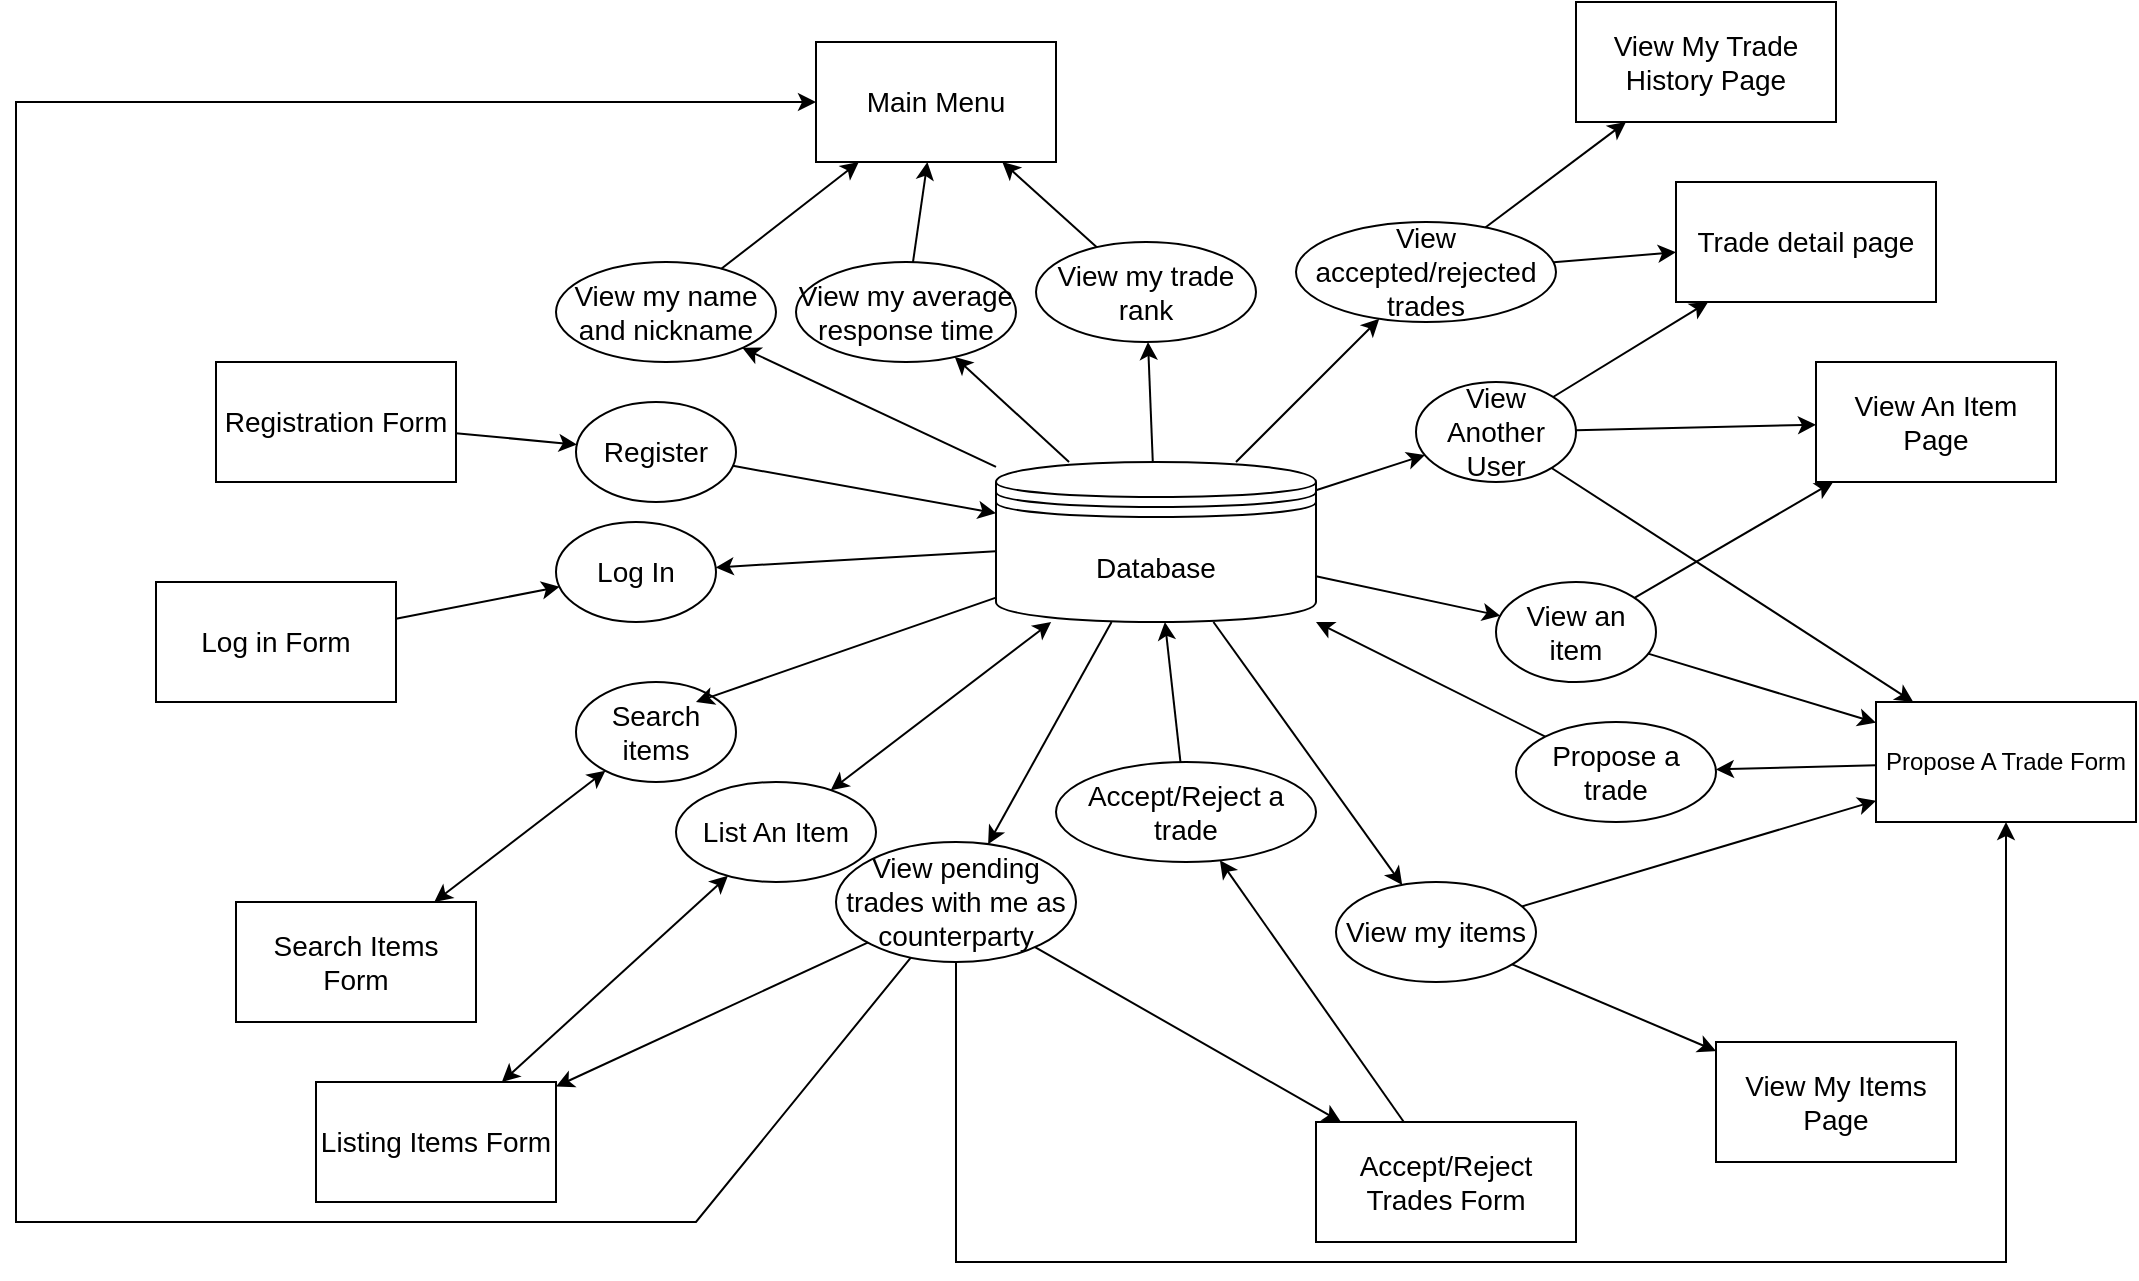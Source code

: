 <mxfile version="19.0.0" type="github">
  <diagram id="C5RBs43oDa-KdzZeNtuy" name="Page-1">
    <mxGraphModel dx="1885" dy="715" grid="1" gridSize="10" guides="0" tooltips="1" connect="1" arrows="1" fold="1" page="1" pageScale="1" pageWidth="827" pageHeight="1169" math="0" shadow="0">
      <root>
        <mxCell id="WIyWlLk6GJQsqaUBKTNV-0" />
        <mxCell id="WIyWlLk6GJQsqaUBKTNV-1" parent="WIyWlLk6GJQsqaUBKTNV-0" />
        <mxCell id="o74IPU1HKzuYtafmRivG-0" value="Database" style="shape=datastore;whiteSpace=wrap;html=1;fontSize=14;" parent="WIyWlLk6GJQsqaUBKTNV-1" vertex="1">
          <mxGeometry x="210" y="240" width="160" height="80" as="geometry" />
        </mxCell>
        <mxCell id="o74IPU1HKzuYtafmRivG-1" value="Log in Form" style="rounded=0;whiteSpace=wrap;html=1;fontSize=14;" parent="WIyWlLk6GJQsqaUBKTNV-1" vertex="1">
          <mxGeometry x="-210" y="300" width="120" height="60" as="geometry" />
        </mxCell>
        <mxCell id="o74IPU1HKzuYtafmRivG-2" value="Registration Form" style="rounded=0;whiteSpace=wrap;html=1;fontSize=14;" parent="WIyWlLk6GJQsqaUBKTNV-1" vertex="1">
          <mxGeometry x="-180" y="190" width="120" height="60" as="geometry" />
        </mxCell>
        <mxCell id="o74IPU1HKzuYtafmRivG-4" value="Main Menu" style="rounded=0;whiteSpace=wrap;html=1;fontSize=14;" parent="WIyWlLk6GJQsqaUBKTNV-1" vertex="1">
          <mxGeometry x="120" y="30" width="120" height="60" as="geometry" />
        </mxCell>
        <mxCell id="o74IPU1HKzuYtafmRivG-5" value="Listing Items Form" style="rounded=0;whiteSpace=wrap;html=1;fontSize=14;" parent="WIyWlLk6GJQsqaUBKTNV-1" vertex="1">
          <mxGeometry x="-130" y="550" width="120" height="60" as="geometry" />
        </mxCell>
        <mxCell id="o74IPU1HKzuYtafmRivG-6" value="View My Items Page" style="rounded=0;whiteSpace=wrap;html=1;fontSize=14;" parent="WIyWlLk6GJQsqaUBKTNV-1" vertex="1">
          <mxGeometry x="570" y="530" width="120" height="60" as="geometry" />
        </mxCell>
        <mxCell id="o74IPU1HKzuYtafmRivG-7" value="Search Items Form" style="rounded=0;whiteSpace=wrap;html=1;fontSize=14;" parent="WIyWlLk6GJQsqaUBKTNV-1" vertex="1">
          <mxGeometry x="-170" y="460" width="120" height="60" as="geometry" />
        </mxCell>
        <mxCell id="o74IPU1HKzuYtafmRivG-8" value="View An Item Page" style="rounded=0;whiteSpace=wrap;html=1;fontSize=14;" parent="WIyWlLk6GJQsqaUBKTNV-1" vertex="1">
          <mxGeometry x="620" y="190" width="120" height="60" as="geometry" />
        </mxCell>
        <mxCell id="o74IPU1HKzuYtafmRivG-9" value="Propose A Trade Form" style="rounded=0;whiteSpace=wrap;html=1;" parent="WIyWlLk6GJQsqaUBKTNV-1" vertex="1">
          <mxGeometry x="650" y="360" width="130" height="60" as="geometry" />
        </mxCell>
        <mxCell id="o74IPU1HKzuYtafmRivG-10" value="Accept/Reject Trades Form" style="rounded=0;whiteSpace=wrap;html=1;fontSize=14;" parent="WIyWlLk6GJQsqaUBKTNV-1" vertex="1">
          <mxGeometry x="370" y="570" width="130" height="60" as="geometry" />
        </mxCell>
        <mxCell id="o74IPU1HKzuYtafmRivG-11" value="View My Trade History Page" style="rounded=0;whiteSpace=wrap;html=1;fontSize=14;" parent="WIyWlLk6GJQsqaUBKTNV-1" vertex="1">
          <mxGeometry x="500" y="10" width="130" height="60" as="geometry" />
        </mxCell>
        <mxCell id="o74IPU1HKzuYtafmRivG-12" value="List An Item" style="ellipse;whiteSpace=wrap;html=1;fontSize=14;" parent="WIyWlLk6GJQsqaUBKTNV-1" vertex="1">
          <mxGeometry x="50" y="400" width="100" height="50" as="geometry" />
        </mxCell>
        <mxCell id="o74IPU1HKzuYtafmRivG-13" value="Log In" style="ellipse;whiteSpace=wrap;html=1;fontSize=14;" parent="WIyWlLk6GJQsqaUBKTNV-1" vertex="1">
          <mxGeometry x="-10" y="270" width="80" height="50" as="geometry" />
        </mxCell>
        <mxCell id="o74IPU1HKzuYtafmRivG-14" value="Register" style="ellipse;whiteSpace=wrap;html=1;fontSize=14;" parent="WIyWlLk6GJQsqaUBKTNV-1" vertex="1">
          <mxGeometry y="210" width="80" height="50" as="geometry" />
        </mxCell>
        <mxCell id="o74IPU1HKzuYtafmRivG-15" value="View my average response time" style="ellipse;whiteSpace=wrap;html=1;fontSize=14;" parent="WIyWlLk6GJQsqaUBKTNV-1" vertex="1">
          <mxGeometry x="110" y="140" width="110" height="50" as="geometry" />
        </mxCell>
        <mxCell id="o74IPU1HKzuYtafmRivG-17" value="View my trade rank" style="ellipse;whiteSpace=wrap;html=1;fontSize=14;" parent="WIyWlLk6GJQsqaUBKTNV-1" vertex="1">
          <mxGeometry x="230" y="130" width="110" height="50" as="geometry" />
        </mxCell>
        <mxCell id="o74IPU1HKzuYtafmRivG-18" value="" style="endArrow=classic;html=1;rounded=0;fontSize=14;" parent="WIyWlLk6GJQsqaUBKTNV-1" source="o74IPU1HKzuYtafmRivG-1" target="o74IPU1HKzuYtafmRivG-13" edge="1">
          <mxGeometry width="50" height="50" relative="1" as="geometry">
            <mxPoint x="290" y="420" as="sourcePoint" />
            <mxPoint x="340" y="370" as="targetPoint" />
          </mxGeometry>
        </mxCell>
        <mxCell id="o74IPU1HKzuYtafmRivG-19" value="" style="endArrow=classic;html=1;rounded=0;fontSize=14;" parent="WIyWlLk6GJQsqaUBKTNV-1" source="o74IPU1HKzuYtafmRivG-0" target="o74IPU1HKzuYtafmRivG-13" edge="1">
          <mxGeometry width="50" height="50" relative="1" as="geometry">
            <mxPoint x="-143.04" y="113" as="sourcePoint" />
            <mxPoint x="4" y="295" as="targetPoint" />
          </mxGeometry>
        </mxCell>
        <mxCell id="o74IPU1HKzuYtafmRivG-20" value="" style="endArrow=classic;html=1;rounded=0;fontSize=14;" parent="WIyWlLk6GJQsqaUBKTNV-1" source="o74IPU1HKzuYtafmRivG-14" target="o74IPU1HKzuYtafmRivG-0" edge="1">
          <mxGeometry width="50" height="50" relative="1" as="geometry">
            <mxPoint x="110.004" y="233.414" as="sourcePoint" />
            <mxPoint x="280.46" y="216.592" as="targetPoint" />
          </mxGeometry>
        </mxCell>
        <mxCell id="o74IPU1HKzuYtafmRivG-21" value="" style="endArrow=classic;html=1;rounded=0;fontSize=14;" parent="WIyWlLk6GJQsqaUBKTNV-1" source="o74IPU1HKzuYtafmRivG-2" target="o74IPU1HKzuYtafmRivG-14" edge="1">
          <mxGeometry width="50" height="50" relative="1" as="geometry">
            <mxPoint x="120.004" y="243.414" as="sourcePoint" />
            <mxPoint x="250" y="280" as="targetPoint" />
          </mxGeometry>
        </mxCell>
        <mxCell id="o74IPU1HKzuYtafmRivG-23" value="" style="endArrow=classic;html=1;rounded=0;fontSize=14;" parent="WIyWlLk6GJQsqaUBKTNV-1" source="o74IPU1HKzuYtafmRivG-0" target="o74IPU1HKzuYtafmRivG-15" edge="1">
          <mxGeometry width="50" height="50" relative="1" as="geometry">
            <mxPoint x="290" y="420" as="sourcePoint" />
            <mxPoint x="340" y="370" as="targetPoint" />
          </mxGeometry>
        </mxCell>
        <mxCell id="o74IPU1HKzuYtafmRivG-25" value="" style="endArrow=classic;html=1;rounded=0;fontSize=14;" parent="WIyWlLk6GJQsqaUBKTNV-1" source="o74IPU1HKzuYtafmRivG-0" target="o74IPU1HKzuYtafmRivG-17" edge="1">
          <mxGeometry width="50" height="50" relative="1" as="geometry">
            <mxPoint x="263.5" y="257" as="sourcePoint" />
            <mxPoint x="270" y="210" as="targetPoint" />
          </mxGeometry>
        </mxCell>
        <mxCell id="o74IPU1HKzuYtafmRivG-26" value="" style="endArrow=classic;html=1;rounded=0;fontSize=14;" parent="WIyWlLk6GJQsqaUBKTNV-1" source="o74IPU1HKzuYtafmRivG-17" target="o74IPU1HKzuYtafmRivG-4" edge="1">
          <mxGeometry width="50" height="50" relative="1" as="geometry">
            <mxPoint x="314.98" y="250.98" as="sourcePoint" />
            <mxPoint x="397.96" y="181" as="targetPoint" />
          </mxGeometry>
        </mxCell>
        <mxCell id="o74IPU1HKzuYtafmRivG-27" value="" style="endArrow=classic;html=1;rounded=0;fontSize=14;" parent="WIyWlLk6GJQsqaUBKTNV-1" source="x8BwHaMVfNew8SeLpkJA-2" target="o74IPU1HKzuYtafmRivG-4" edge="1">
          <mxGeometry width="50" height="50" relative="1" as="geometry">
            <mxPoint x="-310" y="60" as="sourcePoint" />
            <mxPoint x="260" y="100" as="targetPoint" />
            <Array as="points">
              <mxPoint x="60" y="620" />
              <mxPoint x="-280" y="620" />
              <mxPoint x="-280" y="60" />
            </Array>
          </mxGeometry>
        </mxCell>
        <mxCell id="o74IPU1HKzuYtafmRivG-28" value="" style="endArrow=classic;html=1;rounded=0;fontSize=14;" parent="WIyWlLk6GJQsqaUBKTNV-1" source="o74IPU1HKzuYtafmRivG-15" target="o74IPU1HKzuYtafmRivG-4" edge="1">
          <mxGeometry width="50" height="50" relative="1" as="geometry">
            <mxPoint x="263.04" y="147" as="sourcePoint" />
            <mxPoint x="259.96" y="111.02" as="targetPoint" />
          </mxGeometry>
        </mxCell>
        <mxCell id="o74IPU1HKzuYtafmRivG-31" value="View my items" style="ellipse;whiteSpace=wrap;html=1;fontSize=14;" parent="WIyWlLk6GJQsqaUBKTNV-1" vertex="1">
          <mxGeometry x="380" y="450" width="100" height="50" as="geometry" />
        </mxCell>
        <mxCell id="o74IPU1HKzuYtafmRivG-32" value="" style="endArrow=classic;html=1;rounded=0;fontSize=14;" parent="WIyWlLk6GJQsqaUBKTNV-1" source="o74IPU1HKzuYtafmRivG-0" target="o74IPU1HKzuYtafmRivG-31" edge="1">
          <mxGeometry width="50" height="50" relative="1" as="geometry">
            <mxPoint x="455.117" y="206.684" as="sourcePoint" />
            <mxPoint x="339.01" y="307.96" as="targetPoint" />
          </mxGeometry>
        </mxCell>
        <mxCell id="o74IPU1HKzuYtafmRivG-33" value="" style="endArrow=classic;html=1;rounded=0;fontSize=14;" parent="WIyWlLk6GJQsqaUBKTNV-1" source="o74IPU1HKzuYtafmRivG-31" target="o74IPU1HKzuYtafmRivG-6" edge="1">
          <mxGeometry width="50" height="50" relative="1" as="geometry">
            <mxPoint x="340" y="320" as="sourcePoint" />
            <mxPoint x="620" y="205" as="targetPoint" />
          </mxGeometry>
        </mxCell>
        <mxCell id="o74IPU1HKzuYtafmRivG-35" value="Search items" style="ellipse;whiteSpace=wrap;html=1;fontSize=14;" parent="WIyWlLk6GJQsqaUBKTNV-1" vertex="1">
          <mxGeometry y="350" width="80" height="50" as="geometry" />
        </mxCell>
        <mxCell id="o74IPU1HKzuYtafmRivG-37" value="" style="endArrow=classic;startArrow=classic;html=1;rounded=0;fontSize=14;" parent="WIyWlLk6GJQsqaUBKTNV-1" source="o74IPU1HKzuYtafmRivG-7" target="o74IPU1HKzuYtafmRivG-35" edge="1">
          <mxGeometry width="50" height="50" relative="1" as="geometry">
            <mxPoint x="270" y="420" as="sourcePoint" />
            <mxPoint x="320" y="370" as="targetPoint" />
          </mxGeometry>
        </mxCell>
        <mxCell id="o74IPU1HKzuYtafmRivG-38" value="" style="endArrow=classic;html=1;rounded=0;fontSize=14;" parent="WIyWlLk6GJQsqaUBKTNV-1" source="o74IPU1HKzuYtafmRivG-0" edge="1">
          <mxGeometry width="50" height="50" relative="1" as="geometry">
            <mxPoint x="270" y="420" as="sourcePoint" />
            <mxPoint x="60" y="360" as="targetPoint" />
          </mxGeometry>
        </mxCell>
        <mxCell id="o74IPU1HKzuYtafmRivG-41" value="View an item" style="ellipse;whiteSpace=wrap;html=1;fontSize=14;" parent="WIyWlLk6GJQsqaUBKTNV-1" vertex="1">
          <mxGeometry x="460" y="300" width="80" height="50" as="geometry" />
        </mxCell>
        <mxCell id="o74IPU1HKzuYtafmRivG-42" value="" style="endArrow=classic;html=1;rounded=0;fontSize=14;" parent="WIyWlLk6GJQsqaUBKTNV-1" source="o74IPU1HKzuYtafmRivG-0" target="o74IPU1HKzuYtafmRivG-41" edge="1">
          <mxGeometry width="50" height="50" relative="1" as="geometry">
            <mxPoint x="240" y="306" as="sourcePoint" />
            <mxPoint x="280" y="390" as="targetPoint" />
          </mxGeometry>
        </mxCell>
        <mxCell id="o74IPU1HKzuYtafmRivG-43" value="" style="endArrow=classic;html=1;rounded=0;fontSize=14;" parent="WIyWlLk6GJQsqaUBKTNV-1" source="o74IPU1HKzuYtafmRivG-41" target="o74IPU1HKzuYtafmRivG-8" edge="1">
          <mxGeometry width="50" height="50" relative="1" as="geometry">
            <mxPoint x="180" y="390" as="sourcePoint" />
            <mxPoint x="200" y="360" as="targetPoint" />
          </mxGeometry>
        </mxCell>
        <mxCell id="o74IPU1HKzuYtafmRivG-45" value="Propose a trade" style="ellipse;whiteSpace=wrap;html=1;fontSize=14;" parent="WIyWlLk6GJQsqaUBKTNV-1" vertex="1">
          <mxGeometry x="470" y="370" width="100" height="50" as="geometry" />
        </mxCell>
        <mxCell id="o74IPU1HKzuYtafmRivG-48" value="Accept/Reject a trade" style="ellipse;whiteSpace=wrap;html=1;fontSize=14;" parent="WIyWlLk6GJQsqaUBKTNV-1" vertex="1">
          <mxGeometry x="240" y="390" width="130" height="50" as="geometry" />
        </mxCell>
        <mxCell id="o74IPU1HKzuYtafmRivG-51" value="View accepted/rejected trades" style="ellipse;whiteSpace=wrap;html=1;fontSize=14;" parent="WIyWlLk6GJQsqaUBKTNV-1" vertex="1">
          <mxGeometry x="360" y="120" width="130" height="50" as="geometry" />
        </mxCell>
        <mxCell id="o74IPU1HKzuYtafmRivG-56" value="Trade detail page" style="rounded=0;whiteSpace=wrap;html=1;fontSize=14;" parent="WIyWlLk6GJQsqaUBKTNV-1" vertex="1">
          <mxGeometry x="550" y="100" width="130" height="60" as="geometry" />
        </mxCell>
        <mxCell id="o74IPU1HKzuYtafmRivG-57" value="" style="endArrow=classic;html=1;rounded=0;fontSize=14;" parent="WIyWlLk6GJQsqaUBKTNV-1" source="o74IPU1HKzuYtafmRivG-0" target="o74IPU1HKzuYtafmRivG-51" edge="1">
          <mxGeometry width="50" height="50" relative="1" as="geometry">
            <mxPoint x="250" y="420" as="sourcePoint" />
            <mxPoint x="470" y="310" as="targetPoint" />
          </mxGeometry>
        </mxCell>
        <mxCell id="o74IPU1HKzuYtafmRivG-62" value="" style="endArrow=classic;html=1;rounded=0;fontSize=14;" parent="WIyWlLk6GJQsqaUBKTNV-1" source="o74IPU1HKzuYtafmRivG-51" target="o74IPU1HKzuYtafmRivG-11" edge="1">
          <mxGeometry width="50" height="50" relative="1" as="geometry">
            <mxPoint x="400" y="306" as="sourcePoint" />
            <mxPoint x="491.04" y="318.5" as="targetPoint" />
          </mxGeometry>
        </mxCell>
        <mxCell id="o74IPU1HKzuYtafmRivG-63" value="" style="endArrow=classic;html=1;rounded=0;fontSize=14;" parent="WIyWlLk6GJQsqaUBKTNV-1" source="o74IPU1HKzuYtafmRivG-51" target="o74IPU1HKzuYtafmRivG-56" edge="1">
          <mxGeometry width="50" height="50" relative="1" as="geometry">
            <mxPoint x="620" y="325" as="sourcePoint" />
            <mxPoint x="680" y="325" as="targetPoint" />
          </mxGeometry>
        </mxCell>
        <mxCell id="o74IPU1HKzuYtafmRivG-64" value="View Another User" style="ellipse;whiteSpace=wrap;html=1;fontSize=14;" parent="WIyWlLk6GJQsqaUBKTNV-1" vertex="1">
          <mxGeometry x="420" y="200" width="80" height="50" as="geometry" />
        </mxCell>
        <mxCell id="o74IPU1HKzuYtafmRivG-65" value="" style="endArrow=classic;html=1;rounded=0;fontSize=14;" parent="WIyWlLk6GJQsqaUBKTNV-1" source="o74IPU1HKzuYtafmRivG-0" target="o74IPU1HKzuYtafmRivG-64" edge="1">
          <mxGeometry width="50" height="50" relative="1" as="geometry">
            <mxPoint x="275.04" y="330" as="sourcePoint" />
            <mxPoint x="140" y="390" as="targetPoint" />
          </mxGeometry>
        </mxCell>
        <mxCell id="o74IPU1HKzuYtafmRivG-66" value="" style="endArrow=classic;html=1;rounded=0;fontSize=14;" parent="WIyWlLk6GJQsqaUBKTNV-1" source="o74IPU1HKzuYtafmRivG-64" target="o74IPU1HKzuYtafmRivG-8" edge="1">
          <mxGeometry width="50" height="50" relative="1" as="geometry">
            <mxPoint x="287.04" y="331.04" as="sourcePoint" />
            <mxPoint x="253.345" y="391.432" as="targetPoint" />
          </mxGeometry>
        </mxCell>
        <mxCell id="o74IPU1HKzuYtafmRivG-67" value="" style="endArrow=classic;html=1;rounded=0;fontSize=14;" parent="WIyWlLk6GJQsqaUBKTNV-1" source="o74IPU1HKzuYtafmRivG-64" target="o74IPU1HKzuYtafmRivG-56" edge="1">
          <mxGeometry width="50" height="50" relative="1" as="geometry">
            <mxPoint x="212.856" y="433.362" as="sourcePoint" />
            <mxPoint x="104" y="507" as="targetPoint" />
          </mxGeometry>
        </mxCell>
        <mxCell id="x8BwHaMVfNew8SeLpkJA-2" value="View pending trades with me as counterparty" style="ellipse;whiteSpace=wrap;html=1;fontSize=14;" parent="WIyWlLk6GJQsqaUBKTNV-1" vertex="1">
          <mxGeometry x="130" y="430" width="120" height="60" as="geometry" />
        </mxCell>
        <mxCell id="x8BwHaMVfNew8SeLpkJA-3" value="" style="endArrow=classic;html=1;rounded=0;fontSize=14;" parent="WIyWlLk6GJQsqaUBKTNV-1" source="o74IPU1HKzuYtafmRivG-0" target="x8BwHaMVfNew8SeLpkJA-2" edge="1">
          <mxGeometry width="50" height="50" relative="1" as="geometry">
            <mxPoint x="303.902" y="330" as="sourcePoint" />
            <mxPoint x="317.565" y="470.046" as="targetPoint" />
          </mxGeometry>
        </mxCell>
        <mxCell id="x8BwHaMVfNew8SeLpkJA-4" value="" style="endArrow=classic;html=1;rounded=0;fontSize=14;" parent="WIyWlLk6GJQsqaUBKTNV-1" source="o74IPU1HKzuYtafmRivG-41" target="o74IPU1HKzuYtafmRivG-9" edge="1">
          <mxGeometry width="50" height="50" relative="1" as="geometry">
            <mxPoint x="360.76" y="420" as="sourcePoint" />
            <mxPoint x="189.996" y="622.358" as="targetPoint" />
          </mxGeometry>
        </mxCell>
        <mxCell id="x8BwHaMVfNew8SeLpkJA-6" value="" style="endArrow=classic;html=1;rounded=0;fontSize=14;" parent="WIyWlLk6GJQsqaUBKTNV-1" source="x8BwHaMVfNew8SeLpkJA-2" target="o74IPU1HKzuYtafmRivG-5" edge="1">
          <mxGeometry width="50" height="50" relative="1" as="geometry">
            <mxPoint x="18.986" y="569.996" as="sourcePoint" />
            <mxPoint x="-30.004" y="671.05" as="targetPoint" />
          </mxGeometry>
        </mxCell>
        <mxCell id="x8BwHaMVfNew8SeLpkJA-7" value="" style="endArrow=classic;html=1;rounded=0;fontSize=14;" parent="WIyWlLk6GJQsqaUBKTNV-1" source="x8BwHaMVfNew8SeLpkJA-2" target="o74IPU1HKzuYtafmRivG-9" edge="1">
          <mxGeometry width="50" height="50" relative="1" as="geometry">
            <mxPoint x="24" y="584" as="sourcePoint" />
            <mxPoint x="-45" y="630" as="targetPoint" />
            <Array as="points">
              <mxPoint x="190" y="640" />
              <mxPoint x="715" y="640" />
            </Array>
          </mxGeometry>
        </mxCell>
        <mxCell id="x8BwHaMVfNew8SeLpkJA-8" value="" style="endArrow=classic;html=1;rounded=0;fontSize=14;" parent="WIyWlLk6GJQsqaUBKTNV-1" source="x8BwHaMVfNew8SeLpkJA-2" target="o74IPU1HKzuYtafmRivG-10" edge="1">
          <mxGeometry width="50" height="50" relative="1" as="geometry">
            <mxPoint x="254.08" y="330" as="sourcePoint" />
            <mxPoint x="83.316" y="532.358" as="targetPoint" />
          </mxGeometry>
        </mxCell>
        <mxCell id="x8BwHaMVfNew8SeLpkJA-9" value="" style="endArrow=classic;html=1;rounded=0;fontSize=14;" parent="WIyWlLk6GJQsqaUBKTNV-1" source="o74IPU1HKzuYtafmRivG-31" target="o74IPU1HKzuYtafmRivG-9" edge="1">
          <mxGeometry width="50" height="50" relative="1" as="geometry">
            <mxPoint x="270" y="400" as="sourcePoint" />
            <mxPoint x="320" y="350" as="targetPoint" />
          </mxGeometry>
        </mxCell>
        <mxCell id="diDqhCIdlDyJAr97KHG1-3" value="" style="endArrow=classic;html=1;rounded=0;fontSize=14;" edge="1" parent="WIyWlLk6GJQsqaUBKTNV-1" source="o74IPU1HKzuYtafmRivG-64" target="o74IPU1HKzuYtafmRivG-9">
          <mxGeometry width="50" height="50" relative="1" as="geometry">
            <mxPoint x="230" y="400" as="sourcePoint" />
            <mxPoint x="280" y="350" as="targetPoint" />
          </mxGeometry>
        </mxCell>
        <mxCell id="diDqhCIdlDyJAr97KHG1-4" value="" style="endArrow=classic;html=1;rounded=0;fontSize=14;" edge="1" parent="WIyWlLk6GJQsqaUBKTNV-1" source="o74IPU1HKzuYtafmRivG-9" target="o74IPU1HKzuYtafmRivG-45">
          <mxGeometry width="50" height="50" relative="1" as="geometry">
            <mxPoint x="546.061" y="345.818" as="sourcePoint" />
            <mxPoint x="660" y="380.349" as="targetPoint" />
          </mxGeometry>
        </mxCell>
        <mxCell id="diDqhCIdlDyJAr97KHG1-5" value="" style="endArrow=classic;html=1;rounded=0;fontSize=14;" edge="1" parent="WIyWlLk6GJQsqaUBKTNV-1" source="o74IPU1HKzuYtafmRivG-45" target="o74IPU1HKzuYtafmRivG-0">
          <mxGeometry width="50" height="50" relative="1" as="geometry">
            <mxPoint x="556.061" y="355.818" as="sourcePoint" />
            <mxPoint x="670" y="390.349" as="targetPoint" />
          </mxGeometry>
        </mxCell>
        <mxCell id="diDqhCIdlDyJAr97KHG1-6" value="" style="endArrow=classic;html=1;rounded=0;fontSize=14;" edge="1" parent="WIyWlLk6GJQsqaUBKTNV-1" source="o74IPU1HKzuYtafmRivG-10" target="o74IPU1HKzuYtafmRivG-48">
          <mxGeometry width="50" height="50" relative="1" as="geometry">
            <mxPoint x="511.67" y="471.183" as="sourcePoint" />
            <mxPoint x="660" y="421.667" as="targetPoint" />
          </mxGeometry>
        </mxCell>
        <mxCell id="diDqhCIdlDyJAr97KHG1-7" value="" style="endArrow=classic;html=1;rounded=0;fontSize=14;" edge="1" parent="WIyWlLk6GJQsqaUBKTNV-1" source="o74IPU1HKzuYtafmRivG-48" target="o74IPU1HKzuYtafmRivG-0">
          <mxGeometry width="50" height="50" relative="1" as="geometry">
            <mxPoint x="521.67" y="481.183" as="sourcePoint" />
            <mxPoint x="670" y="431.667" as="targetPoint" />
          </mxGeometry>
        </mxCell>
        <mxCell id="diDqhCIdlDyJAr97KHG1-8" value="View my name and nickname" style="ellipse;whiteSpace=wrap;html=1;fontSize=14;" vertex="1" parent="WIyWlLk6GJQsqaUBKTNV-1">
          <mxGeometry x="-10" y="140" width="110" height="50" as="geometry" />
        </mxCell>
        <mxCell id="diDqhCIdlDyJAr97KHG1-9" value="" style="endArrow=classic;html=1;rounded=0;fontSize=14;" edge="1" parent="WIyWlLk6GJQsqaUBKTNV-1" target="diDqhCIdlDyJAr97KHG1-8" source="o74IPU1HKzuYtafmRivG-0">
          <mxGeometry width="50" height="50" relative="1" as="geometry">
            <mxPoint x="117.2" y="230" as="sourcePoint" />
            <mxPoint x="220" y="360" as="targetPoint" />
          </mxGeometry>
        </mxCell>
        <mxCell id="diDqhCIdlDyJAr97KHG1-10" value="" style="endArrow=classic;html=1;rounded=0;fontSize=14;" edge="1" parent="WIyWlLk6GJQsqaUBKTNV-1" source="diDqhCIdlDyJAr97KHG1-8" target="o74IPU1HKzuYtafmRivG-4">
          <mxGeometry width="50" height="50" relative="1" as="geometry">
            <mxPoint x="143.04" y="137" as="sourcePoint" />
            <mxPoint x="42.632" y="80" as="targetPoint" />
          </mxGeometry>
        </mxCell>
        <mxCell id="diDqhCIdlDyJAr97KHG1-11" value="" style="endArrow=classic;startArrow=classic;html=1;rounded=0;fontSize=14;" edge="1" parent="WIyWlLk6GJQsqaUBKTNV-1" source="o74IPU1HKzuYtafmRivG-12" target="o74IPU1HKzuYtafmRivG-0">
          <mxGeometry width="50" height="50" relative="1" as="geometry">
            <mxPoint x="200" y="390" as="sourcePoint" />
            <mxPoint x="250" y="340" as="targetPoint" />
          </mxGeometry>
        </mxCell>
        <mxCell id="diDqhCIdlDyJAr97KHG1-13" value="" style="endArrow=classic;startArrow=classic;html=1;rounded=0;fontSize=14;" edge="1" parent="WIyWlLk6GJQsqaUBKTNV-1" source="o74IPU1HKzuYtafmRivG-5" target="o74IPU1HKzuYtafmRivG-12">
          <mxGeometry width="50" height="50" relative="1" as="geometry">
            <mxPoint x="-60.87" y="470" as="sourcePoint" />
            <mxPoint x="24.726" y="404.377" as="targetPoint" />
          </mxGeometry>
        </mxCell>
      </root>
    </mxGraphModel>
  </diagram>
</mxfile>
